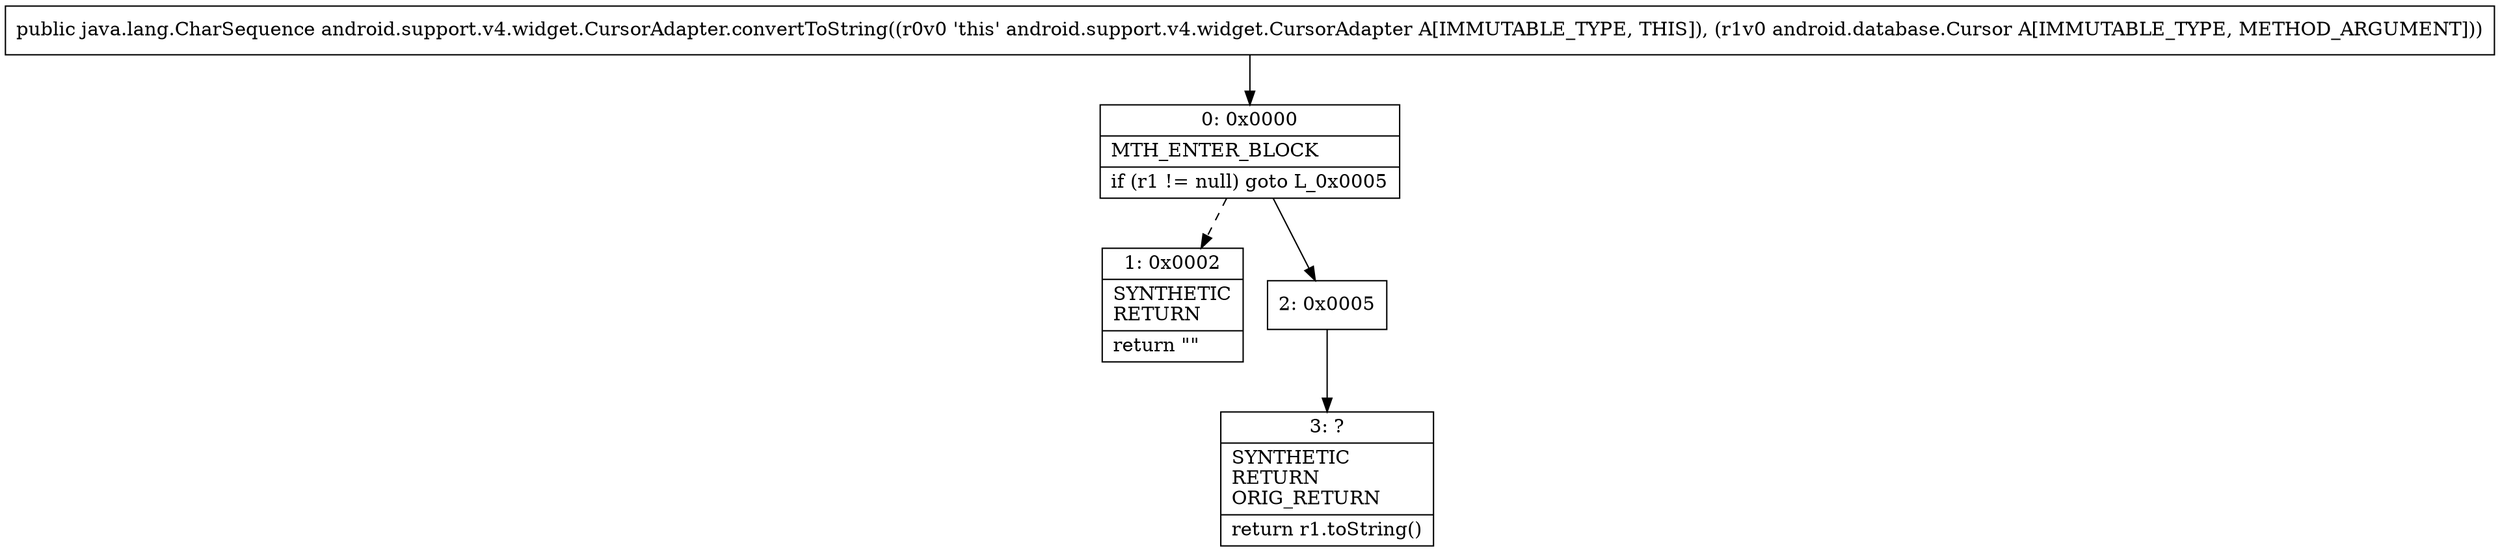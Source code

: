 digraph "CFG forandroid.support.v4.widget.CursorAdapter.convertToString(Landroid\/database\/Cursor;)Ljava\/lang\/CharSequence;" {
Node_0 [shape=record,label="{0\:\ 0x0000|MTH_ENTER_BLOCK\l|if (r1 != null) goto L_0x0005\l}"];
Node_1 [shape=record,label="{1\:\ 0x0002|SYNTHETIC\lRETURN\l|return \"\"\l}"];
Node_2 [shape=record,label="{2\:\ 0x0005}"];
Node_3 [shape=record,label="{3\:\ ?|SYNTHETIC\lRETURN\lORIG_RETURN\l|return r1.toString()\l}"];
MethodNode[shape=record,label="{public java.lang.CharSequence android.support.v4.widget.CursorAdapter.convertToString((r0v0 'this' android.support.v4.widget.CursorAdapter A[IMMUTABLE_TYPE, THIS]), (r1v0 android.database.Cursor A[IMMUTABLE_TYPE, METHOD_ARGUMENT])) }"];
MethodNode -> Node_0;
Node_0 -> Node_1[style=dashed];
Node_0 -> Node_2;
Node_2 -> Node_3;
}

